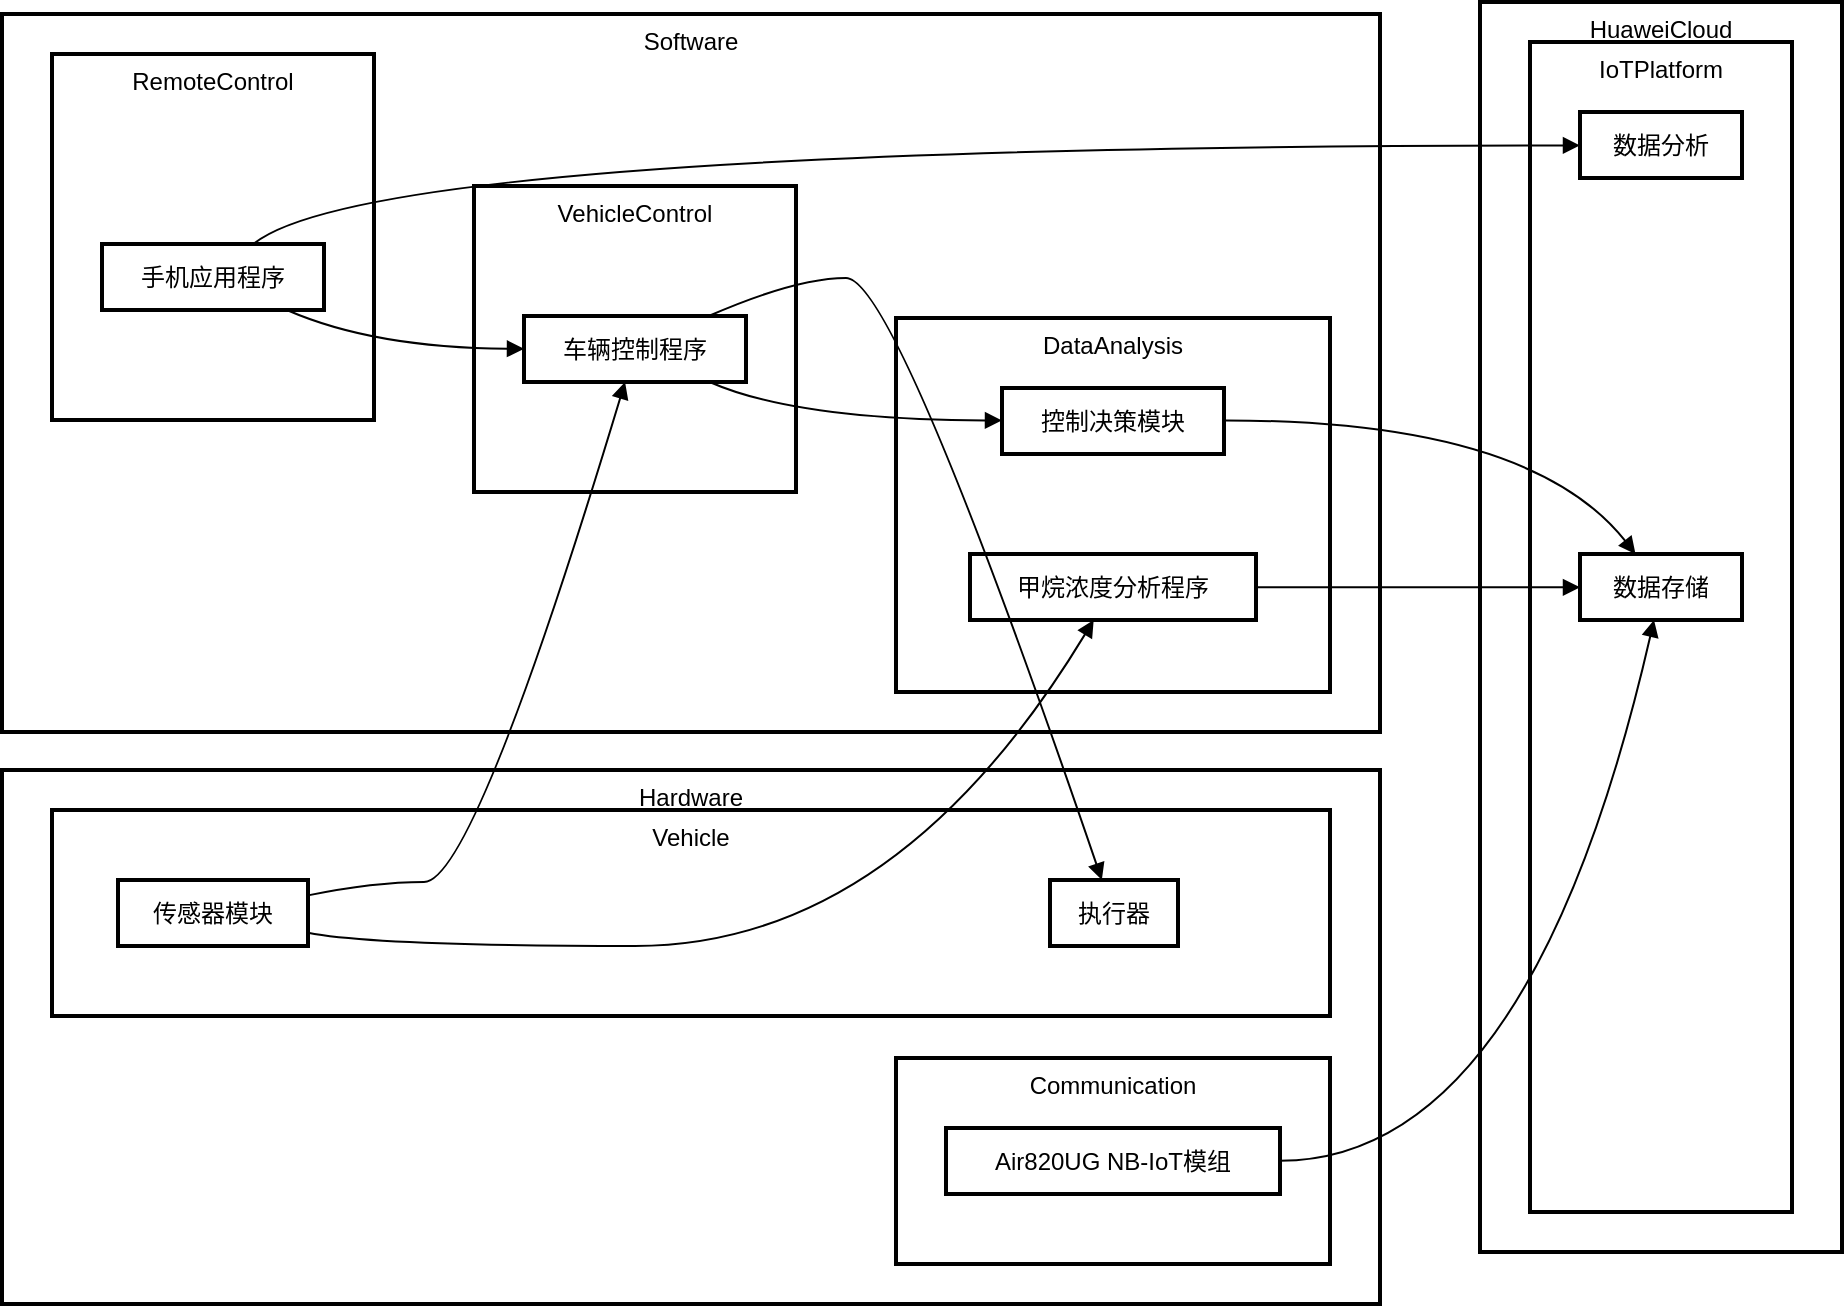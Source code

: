 <mxfile version="21.3.6" type="github">
  <diagram name="第 1 页" id="VsvBVxYAbqgpgvzQOxOY">
    <mxGraphModel dx="1423" dy="773" grid="1" gridSize="10" guides="1" tooltips="1" connect="1" arrows="1" fold="1" page="1" pageScale="1" pageWidth="827" pageHeight="1169" math="0" shadow="0">
      <root>
        <mxCell id="0" />
        <mxCell id="1" parent="0" />
        <mxCell id="umO30QBN09zoK_80U7y_-31" value="HuaweiCloud" style="whiteSpace=wrap;strokeWidth=2;verticalAlign=top;" vertex="1" parent="1">
          <mxGeometry x="759" y="20" width="181" height="625" as="geometry" />
        </mxCell>
        <mxCell id="umO30QBN09zoK_80U7y_-32" value="IoTPlatform" style="whiteSpace=wrap;strokeWidth=2;verticalAlign=top;" vertex="1" parent="1">
          <mxGeometry x="784" y="40" width="131" height="585" as="geometry" />
        </mxCell>
        <mxCell id="umO30QBN09zoK_80U7y_-33" value="数据存储" style="whiteSpace=wrap;strokeWidth=2;" vertex="1" parent="1">
          <mxGeometry x="809" y="296" width="81" height="33" as="geometry" />
        </mxCell>
        <mxCell id="umO30QBN09zoK_80U7y_-34" value="数据分析" style="whiteSpace=wrap;strokeWidth=2;" vertex="1" parent="1">
          <mxGeometry x="809" y="75" width="81" height="33" as="geometry" />
        </mxCell>
        <mxCell id="umO30QBN09zoK_80U7y_-35" value="Software" style="whiteSpace=wrap;strokeWidth=2;verticalAlign=top;" vertex="1" parent="1">
          <mxGeometry x="20" y="26" width="689" height="359" as="geometry" />
        </mxCell>
        <mxCell id="umO30QBN09zoK_80U7y_-36" value="VehicleControl" style="whiteSpace=wrap;strokeWidth=2;verticalAlign=top;" vertex="1" parent="1">
          <mxGeometry x="256" y="112" width="161" height="153" as="geometry" />
        </mxCell>
        <mxCell id="umO30QBN09zoK_80U7y_-37" value="DataAnalysis" style="whiteSpace=wrap;strokeWidth=2;verticalAlign=top;" vertex="1" parent="1">
          <mxGeometry x="467" y="178" width="217" height="187" as="geometry" />
        </mxCell>
        <mxCell id="umO30QBN09zoK_80U7y_-38" value="RemoteControl" style="whiteSpace=wrap;strokeWidth=2;verticalAlign=top;" vertex="1" parent="1">
          <mxGeometry x="45" y="46" width="161" height="183" as="geometry" />
        </mxCell>
        <mxCell id="umO30QBN09zoK_80U7y_-39" value="手机应用程序" style="whiteSpace=wrap;strokeWidth=2;" vertex="1" parent="1">
          <mxGeometry x="70" y="141" width="111" height="33" as="geometry" />
        </mxCell>
        <mxCell id="umO30QBN09zoK_80U7y_-40" value="甲烷浓度分析程序" style="whiteSpace=wrap;strokeWidth=2;" vertex="1" parent="1">
          <mxGeometry x="504" y="296" width="143" height="33" as="geometry" />
        </mxCell>
        <mxCell id="umO30QBN09zoK_80U7y_-41" value="控制决策模块" style="whiteSpace=wrap;strokeWidth=2;" vertex="1" parent="1">
          <mxGeometry x="520" y="213" width="111" height="33" as="geometry" />
        </mxCell>
        <mxCell id="umO30QBN09zoK_80U7y_-42" value="车辆控制程序" style="whiteSpace=wrap;strokeWidth=2;" vertex="1" parent="1">
          <mxGeometry x="281" y="177" width="111" height="33" as="geometry" />
        </mxCell>
        <mxCell id="umO30QBN09zoK_80U7y_-43" value="Hardware" style="whiteSpace=wrap;strokeWidth=2;verticalAlign=top;" vertex="1" parent="1">
          <mxGeometry x="20" y="404" width="689" height="267" as="geometry" />
        </mxCell>
        <mxCell id="umO30QBN09zoK_80U7y_-44" value="Vehicle" style="whiteSpace=wrap;strokeWidth=2;verticalAlign=top;" vertex="1" parent="1">
          <mxGeometry x="45" y="424" width="639" height="103" as="geometry" />
        </mxCell>
        <mxCell id="umO30QBN09zoK_80U7y_-45" value="Communication" style="whiteSpace=wrap;strokeWidth=2;verticalAlign=top;" vertex="1" parent="1">
          <mxGeometry x="467" y="548" width="217" height="103" as="geometry" />
        </mxCell>
        <mxCell id="umO30QBN09zoK_80U7y_-46" value="Air820UG NB-IoT模组" style="whiteSpace=wrap;strokeWidth=2;" vertex="1" parent="1">
          <mxGeometry x="492" y="583" width="167" height="33" as="geometry" />
        </mxCell>
        <mxCell id="umO30QBN09zoK_80U7y_-47" value="传感器模块" style="whiteSpace=wrap;strokeWidth=2;" vertex="1" parent="1">
          <mxGeometry x="78" y="459" width="95" height="33" as="geometry" />
        </mxCell>
        <mxCell id="umO30QBN09zoK_80U7y_-48" value="执行器" style="whiteSpace=wrap;strokeWidth=2;" vertex="1" parent="1">
          <mxGeometry x="544" y="459" width="64" height="33" as="geometry" />
        </mxCell>
        <mxCell id="umO30QBN09zoK_80U7y_-49" value="" style="curved=1;startArrow=none;endArrow=block;exitX=1;exitY=0.233;entryX=0.455;entryY=1.003;rounded=0;" edge="1" parent="1" source="umO30QBN09zoK_80U7y_-47" target="umO30QBN09zoK_80U7y_-42">
          <mxGeometry relative="1" as="geometry">
            <Array as="points">
              <mxPoint x="206" y="460" />
              <mxPoint x="256" y="460" />
            </Array>
          </mxGeometry>
        </mxCell>
        <mxCell id="umO30QBN09zoK_80U7y_-50" value="" style="curved=1;startArrow=none;endArrow=block;exitX=0.838;exitY=-0.009;entryX=0.407;entryY=0.011;rounded=0;" edge="1" parent="1" source="umO30QBN09zoK_80U7y_-42" target="umO30QBN09zoK_80U7y_-48">
          <mxGeometry relative="1" as="geometry">
            <Array as="points">
              <mxPoint x="417" y="158" />
              <mxPoint x="467" y="158" />
            </Array>
          </mxGeometry>
        </mxCell>
        <mxCell id="umO30QBN09zoK_80U7y_-51" value="" style="curved=1;startArrow=none;endArrow=block;exitX=1;exitY=0.8;entryX=0.431;entryY=1.011;rounded=0;" edge="1" parent="1" source="umO30QBN09zoK_80U7y_-47" target="umO30QBN09zoK_80U7y_-40">
          <mxGeometry relative="1" as="geometry">
            <Array as="points">
              <mxPoint x="206" y="492" />
              <mxPoint x="467" y="492" />
            </Array>
          </mxGeometry>
        </mxCell>
        <mxCell id="umO30QBN09zoK_80U7y_-52" value="" style="curved=1;startArrow=none;endArrow=block;exitX=1.002;exitY=0.505;entryX=0.006;entryY=0.505;rounded=0;" edge="1" parent="1" source="umO30QBN09zoK_80U7y_-40" target="umO30QBN09zoK_80U7y_-33">
          <mxGeometry relative="1" as="geometry">
            <Array as="points" />
          </mxGeometry>
        </mxCell>
        <mxCell id="umO30QBN09zoK_80U7y_-53" value="" style="curved=1;startArrow=none;endArrow=block;exitX=0.838;exitY=1.003;entryX=0.002;entryY=0.492;rounded=0;" edge="1" parent="1" source="umO30QBN09zoK_80U7y_-42" target="umO30QBN09zoK_80U7y_-41">
          <mxGeometry relative="1" as="geometry">
            <Array as="points">
              <mxPoint x="417" y="229" />
            </Array>
          </mxGeometry>
        </mxCell>
        <mxCell id="umO30QBN09zoK_80U7y_-54" value="" style="curved=1;startArrow=none;endArrow=block;exitX=1.002;exitY=0.492;entryX=0.342;entryY=-0.002;rounded=0;" edge="1" parent="1" source="umO30QBN09zoK_80U7y_-41" target="umO30QBN09zoK_80U7y_-33">
          <mxGeometry relative="1" as="geometry">
            <Array as="points">
              <mxPoint x="784" y="229" />
            </Array>
          </mxGeometry>
        </mxCell>
        <mxCell id="umO30QBN09zoK_80U7y_-55" value="" style="curved=1;startArrow=none;endArrow=block;exitX=0.684;exitY=-0.005;entryX=0.006;entryY=0.506;rounded=0;" edge="1" parent="1" source="umO30QBN09zoK_80U7y_-39" target="umO30QBN09zoK_80U7y_-34">
          <mxGeometry relative="1" as="geometry">
            <Array as="points">
              <mxPoint x="206" y="92" />
            </Array>
          </mxGeometry>
        </mxCell>
        <mxCell id="umO30QBN09zoK_80U7y_-56" value="" style="curved=1;startArrow=none;endArrow=block;exitX=1.003;exitY=0.498;entryX=0.456;entryY=1.011;rounded=0;" edge="1" parent="1" source="umO30QBN09zoK_80U7y_-46" target="umO30QBN09zoK_80U7y_-33">
          <mxGeometry relative="1" as="geometry">
            <Array as="points">
              <mxPoint x="784" y="599" />
            </Array>
          </mxGeometry>
        </mxCell>
        <mxCell id="umO30QBN09zoK_80U7y_-57" value="" style="curved=1;startArrow=none;endArrow=block;exitX=0.838;exitY=1.008;entryX=0;entryY=0.497;rounded=0;" edge="1" parent="1" source="umO30QBN09zoK_80U7y_-39" target="umO30QBN09zoK_80U7y_-42">
          <mxGeometry relative="1" as="geometry">
            <Array as="points">
              <mxPoint x="206" y="193" />
            </Array>
          </mxGeometry>
        </mxCell>
      </root>
    </mxGraphModel>
  </diagram>
</mxfile>
